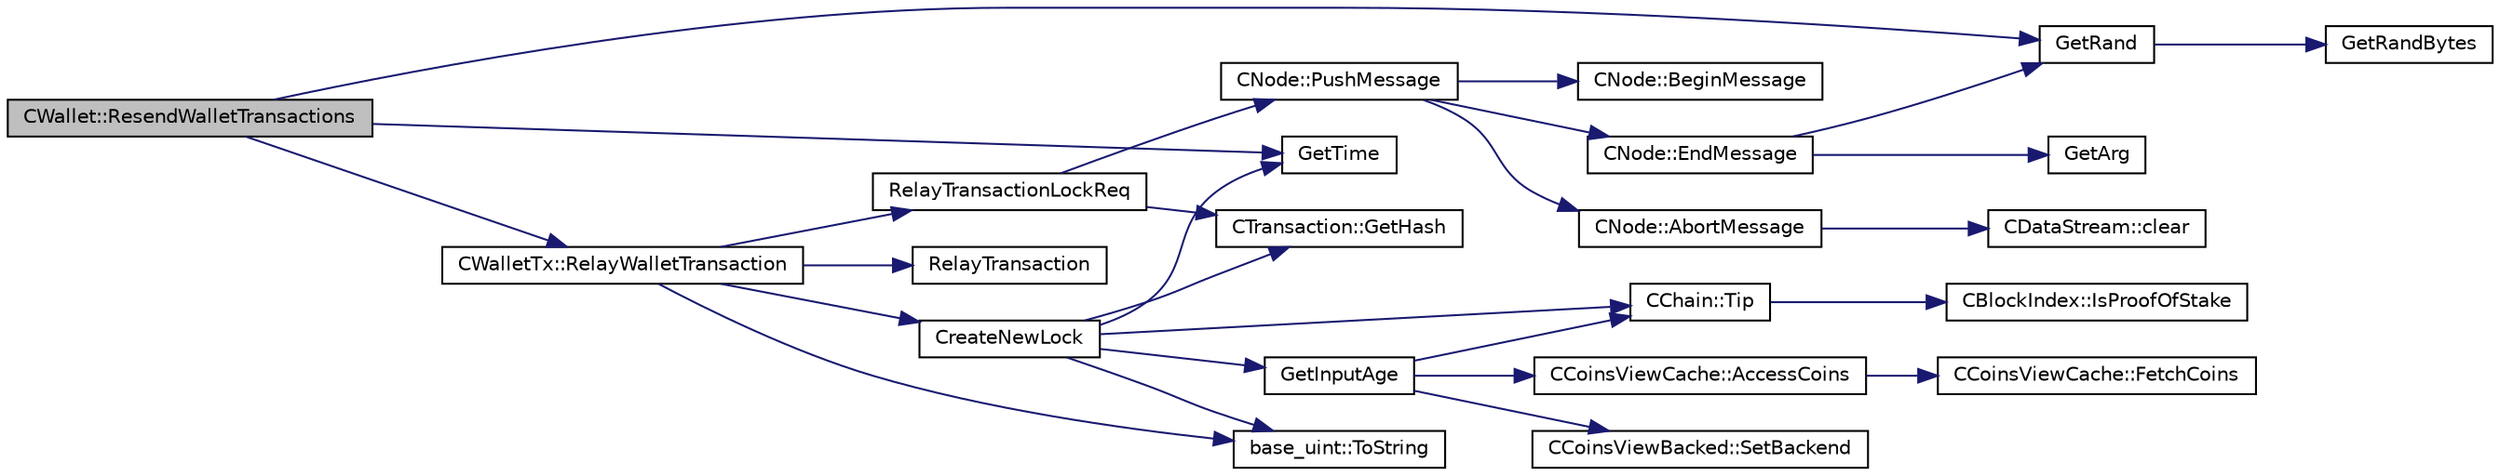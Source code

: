 digraph "CWallet::ResendWalletTransactions"
{
  edge [fontname="Helvetica",fontsize="10",labelfontname="Helvetica",labelfontsize="10"];
  node [fontname="Helvetica",fontsize="10",shape=record];
  rankdir="LR";
  Node905 [label="CWallet::ResendWalletTransactions",height=0.2,width=0.4,color="black", fillcolor="grey75", style="filled", fontcolor="black"];
  Node905 -> Node906 [color="midnightblue",fontsize="10",style="solid",fontname="Helvetica"];
  Node906 [label="GetTime",height=0.2,width=0.4,color="black", fillcolor="white", style="filled",URL="$utiltime_8cpp.html#a46fac5fba8ba905b5f9acb364f5d8c6f",tooltip="For unit testing. "];
  Node905 -> Node907 [color="midnightblue",fontsize="10",style="solid",fontname="Helvetica"];
  Node907 [label="GetRand",height=0.2,width=0.4,color="black", fillcolor="white", style="filled",URL="$random_8cpp.html#a27d9149d522b1fa87d84e5e9ca902aef"];
  Node907 -> Node908 [color="midnightblue",fontsize="10",style="solid",fontname="Helvetica"];
  Node908 [label="GetRandBytes",height=0.2,width=0.4,color="black", fillcolor="white", style="filled",URL="$random_8cpp.html#ada0c29949c4d1ac0cc027d93c4771423",tooltip="Functions to gather random data via the OpenSSL PRNG. "];
  Node905 -> Node909 [color="midnightblue",fontsize="10",style="solid",fontname="Helvetica"];
  Node909 [label="CWalletTx::RelayWalletTransaction",height=0.2,width=0.4,color="black", fillcolor="white", style="filled",URL="$group__map_wallet.html#ga1eac2a5eea87ed88b73777bea5c733b6"];
  Node909 -> Node910 [color="midnightblue",fontsize="10",style="solid",fontname="Helvetica"];
  Node910 [label="base_uint::ToString",height=0.2,width=0.4,color="black", fillcolor="white", style="filled",URL="$classbase__uint.html#acccba4d9d51a0c36261718ca0cbb293b"];
  Node909 -> Node911 [color="midnightblue",fontsize="10",style="solid",fontname="Helvetica"];
  Node911 [label="CreateNewLock",height=0.2,width=0.4,color="black", fillcolor="white", style="filled",URL="$swifttx_8cpp.html#a3774b6dae3dfa0a6c85e3604e742150c"];
  Node911 -> Node912 [color="midnightblue",fontsize="10",style="solid",fontname="Helvetica"];
  Node912 [label="GetInputAge",height=0.2,width=0.4,color="black", fillcolor="white", style="filled",URL="$main_8cpp.html#ae137d76bbcaf8d65fab905889b504e26"];
  Node912 -> Node913 [color="midnightblue",fontsize="10",style="solid",fontname="Helvetica"];
  Node913 [label="CCoinsViewBacked::SetBackend",height=0.2,width=0.4,color="black", fillcolor="white", style="filled",URL="$class_c_coins_view_backed.html#a7eaddfbfd401a95c2fda2a8d8feaaf73"];
  Node912 -> Node914 [color="midnightblue",fontsize="10",style="solid",fontname="Helvetica"];
  Node914 [label="CCoinsViewCache::AccessCoins",height=0.2,width=0.4,color="black", fillcolor="white", style="filled",URL="$class_c_coins_view_cache.html#a8e5341e8b01233949d6170dd4d1fd75d",tooltip="Return a pointer to CCoins in the cache, or NULL if not found. "];
  Node914 -> Node915 [color="midnightblue",fontsize="10",style="solid",fontname="Helvetica"];
  Node915 [label="CCoinsViewCache::FetchCoins",height=0.2,width=0.4,color="black", fillcolor="white", style="filled",URL="$class_c_coins_view_cache.html#a7d385628b7d821d2d5b6c5aaf1734616"];
  Node912 -> Node916 [color="midnightblue",fontsize="10",style="solid",fontname="Helvetica"];
  Node916 [label="CChain::Tip",height=0.2,width=0.4,color="black", fillcolor="white", style="filled",URL="$class_c_chain.html#a40ccefec14f8f3195c08c827af8cf412",tooltip="Returns the index entry for the tip of this chain, or NULL if none. "];
  Node916 -> Node917 [color="midnightblue",fontsize="10",style="solid",fontname="Helvetica"];
  Node917 [label="CBlockIndex::IsProofOfStake",height=0.2,width=0.4,color="black", fillcolor="white", style="filled",URL="$class_c_block_index.html#a2438a891e9d43821c0d99e1bdac56fde"];
  Node911 -> Node918 [color="midnightblue",fontsize="10",style="solid",fontname="Helvetica"];
  Node918 [label="CTransaction::GetHash",height=0.2,width=0.4,color="black", fillcolor="white", style="filled",URL="$class_c_transaction.html#a7efd1379de830341417c0bfa23a149aa"];
  Node911 -> Node910 [color="midnightblue",fontsize="10",style="solid",fontname="Helvetica"];
  Node911 -> Node916 [color="midnightblue",fontsize="10",style="solid",fontname="Helvetica"];
  Node911 -> Node906 [color="midnightblue",fontsize="10",style="solid",fontname="Helvetica"];
  Node909 -> Node919 [color="midnightblue",fontsize="10",style="solid",fontname="Helvetica"];
  Node919 [label="RelayTransactionLockReq",height=0.2,width=0.4,color="black", fillcolor="white", style="filled",URL="$net_8cpp.html#adb65a9b8fedbc980f2bb4ab5da6d3392"];
  Node919 -> Node918 [color="midnightblue",fontsize="10",style="solid",fontname="Helvetica"];
  Node919 -> Node920 [color="midnightblue",fontsize="10",style="solid",fontname="Helvetica"];
  Node920 [label="CNode::PushMessage",height=0.2,width=0.4,color="black", fillcolor="white", style="filled",URL="$class_c_node.html#a204fda3d33404cb37698c085b1583ab2"];
  Node920 -> Node921 [color="midnightblue",fontsize="10",style="solid",fontname="Helvetica"];
  Node921 [label="CNode::BeginMessage",height=0.2,width=0.4,color="black", fillcolor="white", style="filled",URL="$class_c_node.html#af76d193027757002321d0d674290b955"];
  Node920 -> Node922 [color="midnightblue",fontsize="10",style="solid",fontname="Helvetica"];
  Node922 [label="CNode::EndMessage",height=0.2,width=0.4,color="black", fillcolor="white", style="filled",URL="$class_c_node.html#af8d4b8c0f883afffcb62d906c31b2cdf"];
  Node922 -> Node907 [color="midnightblue",fontsize="10",style="solid",fontname="Helvetica"];
  Node922 -> Node923 [color="midnightblue",fontsize="10",style="solid",fontname="Helvetica"];
  Node923 [label="GetArg",height=0.2,width=0.4,color="black", fillcolor="white", style="filled",URL="$util_8cpp.html#a24f685720bf40370e5bd2a192ad50cd8",tooltip="Return string argument or default value. "];
  Node920 -> Node924 [color="midnightblue",fontsize="10",style="solid",fontname="Helvetica"];
  Node924 [label="CNode::AbortMessage",height=0.2,width=0.4,color="black", fillcolor="white", style="filled",URL="$class_c_node.html#aae0fdfe555001a60bab8f216c3bc3978"];
  Node924 -> Node925 [color="midnightblue",fontsize="10",style="solid",fontname="Helvetica"];
  Node925 [label="CDataStream::clear",height=0.2,width=0.4,color="black", fillcolor="white", style="filled",URL="$class_c_data_stream.html#ade6ed9a3a481e333900e6496707b9692"];
  Node909 -> Node926 [color="midnightblue",fontsize="10",style="solid",fontname="Helvetica"];
  Node926 [label="RelayTransaction",height=0.2,width=0.4,color="black", fillcolor="white", style="filled",URL="$net_8cpp.html#a35036853878d9ce5de4e386dcdba612d"];
}
